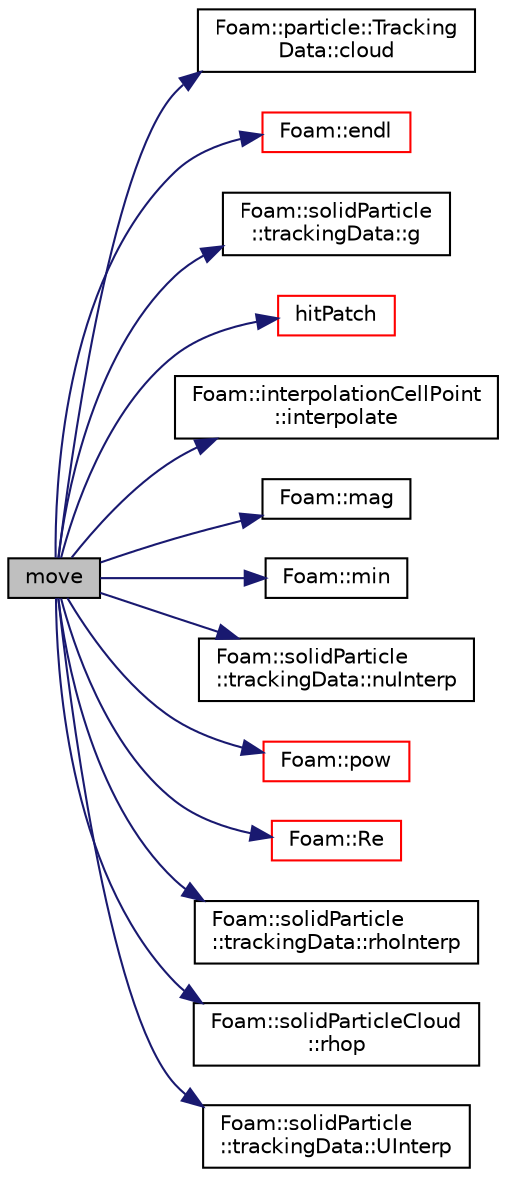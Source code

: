 digraph "move"
{
  bgcolor="transparent";
  edge [fontname="Helvetica",fontsize="10",labelfontname="Helvetica",labelfontsize="10"];
  node [fontname="Helvetica",fontsize="10",shape=record];
  rankdir="LR";
  Node73 [label="move",height=0.2,width=0.4,color="black", fillcolor="grey75", style="filled", fontcolor="black"];
  Node73 -> Node74 [color="midnightblue",fontsize="10",style="solid",fontname="Helvetica"];
  Node74 [label="Foam::particle::Tracking\lData::cloud",height=0.2,width=0.4,color="black",URL="$a24725.html#a75f12c9a2d28ecdfb85a8b1ad8034473",tooltip="Return a reference to the cloud. "];
  Node73 -> Node75 [color="midnightblue",fontsize="10",style="solid",fontname="Helvetica"];
  Node75 [label="Foam::endl",height=0.2,width=0.4,color="red",URL="$a21851.html#a2db8fe02a0d3909e9351bb4275b23ce4",tooltip="Add newline and flush stream. "];
  Node73 -> Node77 [color="midnightblue",fontsize="10",style="solid",fontname="Helvetica"];
  Node77 [label="Foam::solidParticle\l::trackingData::g",height=0.2,width=0.4,color="black",URL="$a25637.html#a7befcf8f2cd1324952c5a65a056b7454"];
  Node73 -> Node78 [color="midnightblue",fontsize="10",style="solid",fontname="Helvetica"];
  Node78 [label="hitPatch",height=0.2,width=0.4,color="red",URL="$a25633.html#a46fa00d1feab752306bfeda926cc7290",tooltip="Overridable function to handle the particle hitting a patch. "];
  Node73 -> Node132 [color="midnightblue",fontsize="10",style="solid",fontname="Helvetica"];
  Node132 [label="Foam::interpolationCellPoint\l::interpolate",height=0.2,width=0.4,color="black",URL="$a23753.html#a220a48bd7fa710760bbef84f28a7b67f",tooltip="Interpolate field for the given cellPointWeight. "];
  Node73 -> Node129 [color="midnightblue",fontsize="10",style="solid",fontname="Helvetica"];
  Node129 [label="Foam::mag",height=0.2,width=0.4,color="black",URL="$a21851.html#a929da2a3fdcf3dacbbe0487d3a330dae"];
  Node73 -> Node133 [color="midnightblue",fontsize="10",style="solid",fontname="Helvetica"];
  Node133 [label="Foam::min",height=0.2,width=0.4,color="black",URL="$a21851.html#a253e112ad2d56d96230ff39ea7f442dc"];
  Node73 -> Node134 [color="midnightblue",fontsize="10",style="solid",fontname="Helvetica"];
  Node134 [label="Foam::solidParticle\l::trackingData::nuInterp",height=0.2,width=0.4,color="black",URL="$a25637.html#a96d8792d069b539e836bfcfb9b4416a1"];
  Node73 -> Node103 [color="midnightblue",fontsize="10",style="solid",fontname="Helvetica"];
  Node103 [label="Foam::pow",height=0.2,width=0.4,color="red",URL="$a21851.html#a7500c8e9d27a442adc75e287de074c7c"];
  Node73 -> Node135 [color="midnightblue",fontsize="10",style="solid",fontname="Helvetica"];
  Node135 [label="Foam::Re",height=0.2,width=0.4,color="red",URL="$a21851.html#affa366970bcbe0f7ccf7c85557a3e12b"];
  Node73 -> Node138 [color="midnightblue",fontsize="10",style="solid",fontname="Helvetica"];
  Node138 [label="Foam::solidParticle\l::trackingData::rhoInterp",height=0.2,width=0.4,color="black",URL="$a25637.html#a12c1656736e90954919815ee6c6f95e5"];
  Node73 -> Node139 [color="midnightblue",fontsize="10",style="solid",fontname="Helvetica"];
  Node139 [label="Foam::solidParticleCloud\l::rhop",height=0.2,width=0.4,color="black",URL="$a25645.html#ae09c4258b1935cb5b035089c90ab2d82"];
  Node73 -> Node140 [color="midnightblue",fontsize="10",style="solid",fontname="Helvetica"];
  Node140 [label="Foam::solidParticle\l::trackingData::UInterp",height=0.2,width=0.4,color="black",URL="$a25637.html#a1b9e3ecab572128508036b28ff7a6573"];
}
